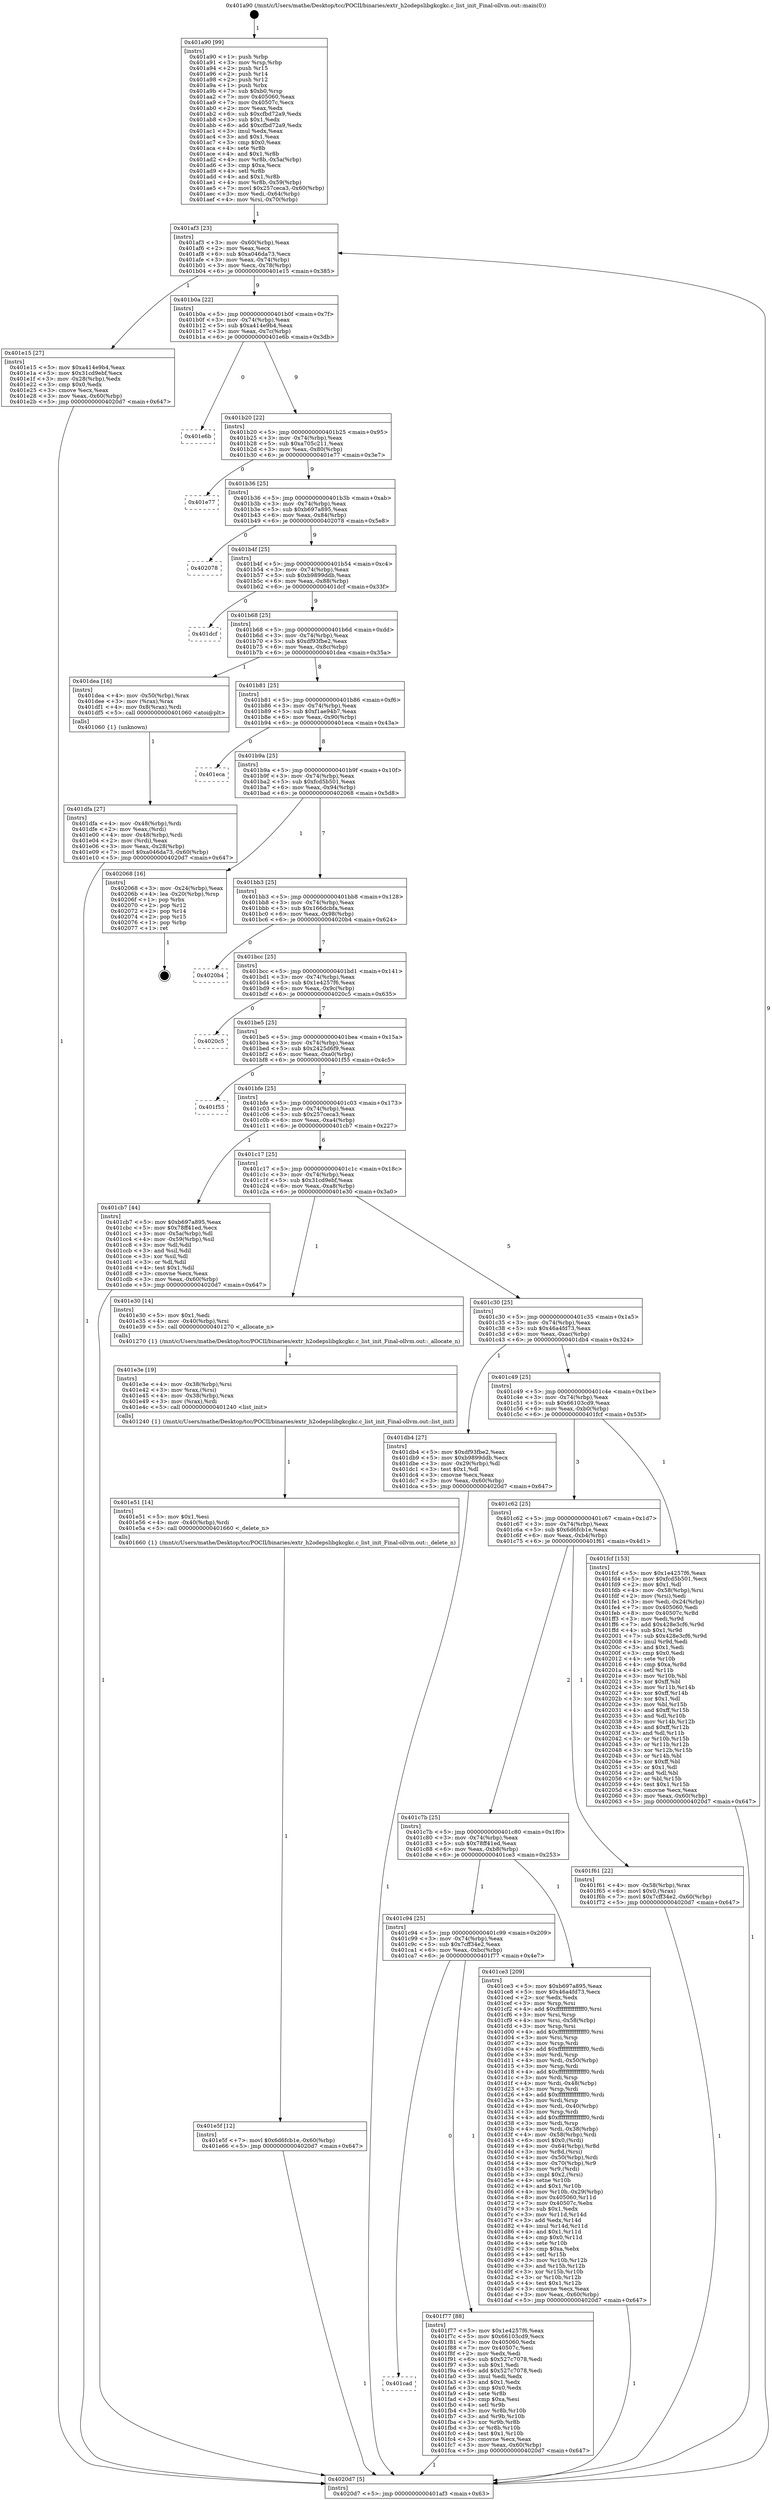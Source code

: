 digraph "0x401a90" {
  label = "0x401a90 (/mnt/c/Users/mathe/Desktop/tcc/POCII/binaries/extr_h2odepslibgkcgkc.c_list_init_Final-ollvm.out::main(0))"
  labelloc = "t"
  node[shape=record]

  Entry [label="",width=0.3,height=0.3,shape=circle,fillcolor=black,style=filled]
  "0x401af3" [label="{
     0x401af3 [23]\l
     | [instrs]\l
     &nbsp;&nbsp;0x401af3 \<+3\>: mov -0x60(%rbp),%eax\l
     &nbsp;&nbsp;0x401af6 \<+2\>: mov %eax,%ecx\l
     &nbsp;&nbsp;0x401af8 \<+6\>: sub $0xa046da73,%ecx\l
     &nbsp;&nbsp;0x401afe \<+3\>: mov %eax,-0x74(%rbp)\l
     &nbsp;&nbsp;0x401b01 \<+3\>: mov %ecx,-0x78(%rbp)\l
     &nbsp;&nbsp;0x401b04 \<+6\>: je 0000000000401e15 \<main+0x385\>\l
  }"]
  "0x401e15" [label="{
     0x401e15 [27]\l
     | [instrs]\l
     &nbsp;&nbsp;0x401e15 \<+5\>: mov $0xa414e9b4,%eax\l
     &nbsp;&nbsp;0x401e1a \<+5\>: mov $0x31cd9ebf,%ecx\l
     &nbsp;&nbsp;0x401e1f \<+3\>: mov -0x28(%rbp),%edx\l
     &nbsp;&nbsp;0x401e22 \<+3\>: cmp $0x0,%edx\l
     &nbsp;&nbsp;0x401e25 \<+3\>: cmove %ecx,%eax\l
     &nbsp;&nbsp;0x401e28 \<+3\>: mov %eax,-0x60(%rbp)\l
     &nbsp;&nbsp;0x401e2b \<+5\>: jmp 00000000004020d7 \<main+0x647\>\l
  }"]
  "0x401b0a" [label="{
     0x401b0a [22]\l
     | [instrs]\l
     &nbsp;&nbsp;0x401b0a \<+5\>: jmp 0000000000401b0f \<main+0x7f\>\l
     &nbsp;&nbsp;0x401b0f \<+3\>: mov -0x74(%rbp),%eax\l
     &nbsp;&nbsp;0x401b12 \<+5\>: sub $0xa414e9b4,%eax\l
     &nbsp;&nbsp;0x401b17 \<+3\>: mov %eax,-0x7c(%rbp)\l
     &nbsp;&nbsp;0x401b1a \<+6\>: je 0000000000401e6b \<main+0x3db\>\l
  }"]
  Exit [label="",width=0.3,height=0.3,shape=circle,fillcolor=black,style=filled,peripheries=2]
  "0x401e6b" [label="{
     0x401e6b\l
  }", style=dashed]
  "0x401b20" [label="{
     0x401b20 [22]\l
     | [instrs]\l
     &nbsp;&nbsp;0x401b20 \<+5\>: jmp 0000000000401b25 \<main+0x95\>\l
     &nbsp;&nbsp;0x401b25 \<+3\>: mov -0x74(%rbp),%eax\l
     &nbsp;&nbsp;0x401b28 \<+5\>: sub $0xa705c211,%eax\l
     &nbsp;&nbsp;0x401b2d \<+3\>: mov %eax,-0x80(%rbp)\l
     &nbsp;&nbsp;0x401b30 \<+6\>: je 0000000000401e77 \<main+0x3e7\>\l
  }"]
  "0x401cad" [label="{
     0x401cad\l
  }", style=dashed]
  "0x401e77" [label="{
     0x401e77\l
  }", style=dashed]
  "0x401b36" [label="{
     0x401b36 [25]\l
     | [instrs]\l
     &nbsp;&nbsp;0x401b36 \<+5\>: jmp 0000000000401b3b \<main+0xab\>\l
     &nbsp;&nbsp;0x401b3b \<+3\>: mov -0x74(%rbp),%eax\l
     &nbsp;&nbsp;0x401b3e \<+5\>: sub $0xb697a895,%eax\l
     &nbsp;&nbsp;0x401b43 \<+6\>: mov %eax,-0x84(%rbp)\l
     &nbsp;&nbsp;0x401b49 \<+6\>: je 0000000000402078 \<main+0x5e8\>\l
  }"]
  "0x401f77" [label="{
     0x401f77 [88]\l
     | [instrs]\l
     &nbsp;&nbsp;0x401f77 \<+5\>: mov $0x1e4257f6,%eax\l
     &nbsp;&nbsp;0x401f7c \<+5\>: mov $0x66103cd9,%ecx\l
     &nbsp;&nbsp;0x401f81 \<+7\>: mov 0x405060,%edx\l
     &nbsp;&nbsp;0x401f88 \<+7\>: mov 0x40507c,%esi\l
     &nbsp;&nbsp;0x401f8f \<+2\>: mov %edx,%edi\l
     &nbsp;&nbsp;0x401f91 \<+6\>: sub $0x527c7078,%edi\l
     &nbsp;&nbsp;0x401f97 \<+3\>: sub $0x1,%edi\l
     &nbsp;&nbsp;0x401f9a \<+6\>: add $0x527c7078,%edi\l
     &nbsp;&nbsp;0x401fa0 \<+3\>: imul %edi,%edx\l
     &nbsp;&nbsp;0x401fa3 \<+3\>: and $0x1,%edx\l
     &nbsp;&nbsp;0x401fa6 \<+3\>: cmp $0x0,%edx\l
     &nbsp;&nbsp;0x401fa9 \<+4\>: sete %r8b\l
     &nbsp;&nbsp;0x401fad \<+3\>: cmp $0xa,%esi\l
     &nbsp;&nbsp;0x401fb0 \<+4\>: setl %r9b\l
     &nbsp;&nbsp;0x401fb4 \<+3\>: mov %r8b,%r10b\l
     &nbsp;&nbsp;0x401fb7 \<+3\>: and %r9b,%r10b\l
     &nbsp;&nbsp;0x401fba \<+3\>: xor %r9b,%r8b\l
     &nbsp;&nbsp;0x401fbd \<+3\>: or %r8b,%r10b\l
     &nbsp;&nbsp;0x401fc0 \<+4\>: test $0x1,%r10b\l
     &nbsp;&nbsp;0x401fc4 \<+3\>: cmovne %ecx,%eax\l
     &nbsp;&nbsp;0x401fc7 \<+3\>: mov %eax,-0x60(%rbp)\l
     &nbsp;&nbsp;0x401fca \<+5\>: jmp 00000000004020d7 \<main+0x647\>\l
  }"]
  "0x402078" [label="{
     0x402078\l
  }", style=dashed]
  "0x401b4f" [label="{
     0x401b4f [25]\l
     | [instrs]\l
     &nbsp;&nbsp;0x401b4f \<+5\>: jmp 0000000000401b54 \<main+0xc4\>\l
     &nbsp;&nbsp;0x401b54 \<+3\>: mov -0x74(%rbp),%eax\l
     &nbsp;&nbsp;0x401b57 \<+5\>: sub $0xb9899ddb,%eax\l
     &nbsp;&nbsp;0x401b5c \<+6\>: mov %eax,-0x88(%rbp)\l
     &nbsp;&nbsp;0x401b62 \<+6\>: je 0000000000401dcf \<main+0x33f\>\l
  }"]
  "0x401e5f" [label="{
     0x401e5f [12]\l
     | [instrs]\l
     &nbsp;&nbsp;0x401e5f \<+7\>: movl $0x6d6fcb1e,-0x60(%rbp)\l
     &nbsp;&nbsp;0x401e66 \<+5\>: jmp 00000000004020d7 \<main+0x647\>\l
  }"]
  "0x401dcf" [label="{
     0x401dcf\l
  }", style=dashed]
  "0x401b68" [label="{
     0x401b68 [25]\l
     | [instrs]\l
     &nbsp;&nbsp;0x401b68 \<+5\>: jmp 0000000000401b6d \<main+0xdd\>\l
     &nbsp;&nbsp;0x401b6d \<+3\>: mov -0x74(%rbp),%eax\l
     &nbsp;&nbsp;0x401b70 \<+5\>: sub $0xdf93fbe2,%eax\l
     &nbsp;&nbsp;0x401b75 \<+6\>: mov %eax,-0x8c(%rbp)\l
     &nbsp;&nbsp;0x401b7b \<+6\>: je 0000000000401dea \<main+0x35a\>\l
  }"]
  "0x401e51" [label="{
     0x401e51 [14]\l
     | [instrs]\l
     &nbsp;&nbsp;0x401e51 \<+5\>: mov $0x1,%esi\l
     &nbsp;&nbsp;0x401e56 \<+4\>: mov -0x40(%rbp),%rdi\l
     &nbsp;&nbsp;0x401e5a \<+5\>: call 0000000000401660 \<_delete_n\>\l
     | [calls]\l
     &nbsp;&nbsp;0x401660 \{1\} (/mnt/c/Users/mathe/Desktop/tcc/POCII/binaries/extr_h2odepslibgkcgkc.c_list_init_Final-ollvm.out::_delete_n)\l
  }"]
  "0x401dea" [label="{
     0x401dea [16]\l
     | [instrs]\l
     &nbsp;&nbsp;0x401dea \<+4\>: mov -0x50(%rbp),%rax\l
     &nbsp;&nbsp;0x401dee \<+3\>: mov (%rax),%rax\l
     &nbsp;&nbsp;0x401df1 \<+4\>: mov 0x8(%rax),%rdi\l
     &nbsp;&nbsp;0x401df5 \<+5\>: call 0000000000401060 \<atoi@plt\>\l
     | [calls]\l
     &nbsp;&nbsp;0x401060 \{1\} (unknown)\l
  }"]
  "0x401b81" [label="{
     0x401b81 [25]\l
     | [instrs]\l
     &nbsp;&nbsp;0x401b81 \<+5\>: jmp 0000000000401b86 \<main+0xf6\>\l
     &nbsp;&nbsp;0x401b86 \<+3\>: mov -0x74(%rbp),%eax\l
     &nbsp;&nbsp;0x401b89 \<+5\>: sub $0xf1ae94b7,%eax\l
     &nbsp;&nbsp;0x401b8e \<+6\>: mov %eax,-0x90(%rbp)\l
     &nbsp;&nbsp;0x401b94 \<+6\>: je 0000000000401eca \<main+0x43a\>\l
  }"]
  "0x401e3e" [label="{
     0x401e3e [19]\l
     | [instrs]\l
     &nbsp;&nbsp;0x401e3e \<+4\>: mov -0x38(%rbp),%rsi\l
     &nbsp;&nbsp;0x401e42 \<+3\>: mov %rax,(%rsi)\l
     &nbsp;&nbsp;0x401e45 \<+4\>: mov -0x38(%rbp),%rax\l
     &nbsp;&nbsp;0x401e49 \<+3\>: mov (%rax),%rdi\l
     &nbsp;&nbsp;0x401e4c \<+5\>: call 0000000000401240 \<list_init\>\l
     | [calls]\l
     &nbsp;&nbsp;0x401240 \{1\} (/mnt/c/Users/mathe/Desktop/tcc/POCII/binaries/extr_h2odepslibgkcgkc.c_list_init_Final-ollvm.out::list_init)\l
  }"]
  "0x401eca" [label="{
     0x401eca\l
  }", style=dashed]
  "0x401b9a" [label="{
     0x401b9a [25]\l
     | [instrs]\l
     &nbsp;&nbsp;0x401b9a \<+5\>: jmp 0000000000401b9f \<main+0x10f\>\l
     &nbsp;&nbsp;0x401b9f \<+3\>: mov -0x74(%rbp),%eax\l
     &nbsp;&nbsp;0x401ba2 \<+5\>: sub $0xfcd5b501,%eax\l
     &nbsp;&nbsp;0x401ba7 \<+6\>: mov %eax,-0x94(%rbp)\l
     &nbsp;&nbsp;0x401bad \<+6\>: je 0000000000402068 \<main+0x5d8\>\l
  }"]
  "0x401dfa" [label="{
     0x401dfa [27]\l
     | [instrs]\l
     &nbsp;&nbsp;0x401dfa \<+4\>: mov -0x48(%rbp),%rdi\l
     &nbsp;&nbsp;0x401dfe \<+2\>: mov %eax,(%rdi)\l
     &nbsp;&nbsp;0x401e00 \<+4\>: mov -0x48(%rbp),%rdi\l
     &nbsp;&nbsp;0x401e04 \<+2\>: mov (%rdi),%eax\l
     &nbsp;&nbsp;0x401e06 \<+3\>: mov %eax,-0x28(%rbp)\l
     &nbsp;&nbsp;0x401e09 \<+7\>: movl $0xa046da73,-0x60(%rbp)\l
     &nbsp;&nbsp;0x401e10 \<+5\>: jmp 00000000004020d7 \<main+0x647\>\l
  }"]
  "0x402068" [label="{
     0x402068 [16]\l
     | [instrs]\l
     &nbsp;&nbsp;0x402068 \<+3\>: mov -0x24(%rbp),%eax\l
     &nbsp;&nbsp;0x40206b \<+4\>: lea -0x20(%rbp),%rsp\l
     &nbsp;&nbsp;0x40206f \<+1\>: pop %rbx\l
     &nbsp;&nbsp;0x402070 \<+2\>: pop %r12\l
     &nbsp;&nbsp;0x402072 \<+2\>: pop %r14\l
     &nbsp;&nbsp;0x402074 \<+2\>: pop %r15\l
     &nbsp;&nbsp;0x402076 \<+1\>: pop %rbp\l
     &nbsp;&nbsp;0x402077 \<+1\>: ret\l
  }"]
  "0x401bb3" [label="{
     0x401bb3 [25]\l
     | [instrs]\l
     &nbsp;&nbsp;0x401bb3 \<+5\>: jmp 0000000000401bb8 \<main+0x128\>\l
     &nbsp;&nbsp;0x401bb8 \<+3\>: mov -0x74(%rbp),%eax\l
     &nbsp;&nbsp;0x401bbb \<+5\>: sub $0x166dcbfa,%eax\l
     &nbsp;&nbsp;0x401bc0 \<+6\>: mov %eax,-0x98(%rbp)\l
     &nbsp;&nbsp;0x401bc6 \<+6\>: je 00000000004020b4 \<main+0x624\>\l
  }"]
  "0x401c94" [label="{
     0x401c94 [25]\l
     | [instrs]\l
     &nbsp;&nbsp;0x401c94 \<+5\>: jmp 0000000000401c99 \<main+0x209\>\l
     &nbsp;&nbsp;0x401c99 \<+3\>: mov -0x74(%rbp),%eax\l
     &nbsp;&nbsp;0x401c9c \<+5\>: sub $0x7cff34e2,%eax\l
     &nbsp;&nbsp;0x401ca1 \<+6\>: mov %eax,-0xbc(%rbp)\l
     &nbsp;&nbsp;0x401ca7 \<+6\>: je 0000000000401f77 \<main+0x4e7\>\l
  }"]
  "0x4020b4" [label="{
     0x4020b4\l
  }", style=dashed]
  "0x401bcc" [label="{
     0x401bcc [25]\l
     | [instrs]\l
     &nbsp;&nbsp;0x401bcc \<+5\>: jmp 0000000000401bd1 \<main+0x141\>\l
     &nbsp;&nbsp;0x401bd1 \<+3\>: mov -0x74(%rbp),%eax\l
     &nbsp;&nbsp;0x401bd4 \<+5\>: sub $0x1e4257f6,%eax\l
     &nbsp;&nbsp;0x401bd9 \<+6\>: mov %eax,-0x9c(%rbp)\l
     &nbsp;&nbsp;0x401bdf \<+6\>: je 00000000004020c5 \<main+0x635\>\l
  }"]
  "0x401ce3" [label="{
     0x401ce3 [209]\l
     | [instrs]\l
     &nbsp;&nbsp;0x401ce3 \<+5\>: mov $0xb697a895,%eax\l
     &nbsp;&nbsp;0x401ce8 \<+5\>: mov $0x46a4fd73,%ecx\l
     &nbsp;&nbsp;0x401ced \<+2\>: xor %edx,%edx\l
     &nbsp;&nbsp;0x401cef \<+3\>: mov %rsp,%rsi\l
     &nbsp;&nbsp;0x401cf2 \<+4\>: add $0xfffffffffffffff0,%rsi\l
     &nbsp;&nbsp;0x401cf6 \<+3\>: mov %rsi,%rsp\l
     &nbsp;&nbsp;0x401cf9 \<+4\>: mov %rsi,-0x58(%rbp)\l
     &nbsp;&nbsp;0x401cfd \<+3\>: mov %rsp,%rsi\l
     &nbsp;&nbsp;0x401d00 \<+4\>: add $0xfffffffffffffff0,%rsi\l
     &nbsp;&nbsp;0x401d04 \<+3\>: mov %rsi,%rsp\l
     &nbsp;&nbsp;0x401d07 \<+3\>: mov %rsp,%rdi\l
     &nbsp;&nbsp;0x401d0a \<+4\>: add $0xfffffffffffffff0,%rdi\l
     &nbsp;&nbsp;0x401d0e \<+3\>: mov %rdi,%rsp\l
     &nbsp;&nbsp;0x401d11 \<+4\>: mov %rdi,-0x50(%rbp)\l
     &nbsp;&nbsp;0x401d15 \<+3\>: mov %rsp,%rdi\l
     &nbsp;&nbsp;0x401d18 \<+4\>: add $0xfffffffffffffff0,%rdi\l
     &nbsp;&nbsp;0x401d1c \<+3\>: mov %rdi,%rsp\l
     &nbsp;&nbsp;0x401d1f \<+4\>: mov %rdi,-0x48(%rbp)\l
     &nbsp;&nbsp;0x401d23 \<+3\>: mov %rsp,%rdi\l
     &nbsp;&nbsp;0x401d26 \<+4\>: add $0xfffffffffffffff0,%rdi\l
     &nbsp;&nbsp;0x401d2a \<+3\>: mov %rdi,%rsp\l
     &nbsp;&nbsp;0x401d2d \<+4\>: mov %rdi,-0x40(%rbp)\l
     &nbsp;&nbsp;0x401d31 \<+3\>: mov %rsp,%rdi\l
     &nbsp;&nbsp;0x401d34 \<+4\>: add $0xfffffffffffffff0,%rdi\l
     &nbsp;&nbsp;0x401d38 \<+3\>: mov %rdi,%rsp\l
     &nbsp;&nbsp;0x401d3b \<+4\>: mov %rdi,-0x38(%rbp)\l
     &nbsp;&nbsp;0x401d3f \<+4\>: mov -0x58(%rbp),%rdi\l
     &nbsp;&nbsp;0x401d43 \<+6\>: movl $0x0,(%rdi)\l
     &nbsp;&nbsp;0x401d49 \<+4\>: mov -0x64(%rbp),%r8d\l
     &nbsp;&nbsp;0x401d4d \<+3\>: mov %r8d,(%rsi)\l
     &nbsp;&nbsp;0x401d50 \<+4\>: mov -0x50(%rbp),%rdi\l
     &nbsp;&nbsp;0x401d54 \<+4\>: mov -0x70(%rbp),%r9\l
     &nbsp;&nbsp;0x401d58 \<+3\>: mov %r9,(%rdi)\l
     &nbsp;&nbsp;0x401d5b \<+3\>: cmpl $0x2,(%rsi)\l
     &nbsp;&nbsp;0x401d5e \<+4\>: setne %r10b\l
     &nbsp;&nbsp;0x401d62 \<+4\>: and $0x1,%r10b\l
     &nbsp;&nbsp;0x401d66 \<+4\>: mov %r10b,-0x29(%rbp)\l
     &nbsp;&nbsp;0x401d6a \<+8\>: mov 0x405060,%r11d\l
     &nbsp;&nbsp;0x401d72 \<+7\>: mov 0x40507c,%ebx\l
     &nbsp;&nbsp;0x401d79 \<+3\>: sub $0x1,%edx\l
     &nbsp;&nbsp;0x401d7c \<+3\>: mov %r11d,%r14d\l
     &nbsp;&nbsp;0x401d7f \<+3\>: add %edx,%r14d\l
     &nbsp;&nbsp;0x401d82 \<+4\>: imul %r14d,%r11d\l
     &nbsp;&nbsp;0x401d86 \<+4\>: and $0x1,%r11d\l
     &nbsp;&nbsp;0x401d8a \<+4\>: cmp $0x0,%r11d\l
     &nbsp;&nbsp;0x401d8e \<+4\>: sete %r10b\l
     &nbsp;&nbsp;0x401d92 \<+3\>: cmp $0xa,%ebx\l
     &nbsp;&nbsp;0x401d95 \<+4\>: setl %r15b\l
     &nbsp;&nbsp;0x401d99 \<+3\>: mov %r10b,%r12b\l
     &nbsp;&nbsp;0x401d9c \<+3\>: and %r15b,%r12b\l
     &nbsp;&nbsp;0x401d9f \<+3\>: xor %r15b,%r10b\l
     &nbsp;&nbsp;0x401da2 \<+3\>: or %r10b,%r12b\l
     &nbsp;&nbsp;0x401da5 \<+4\>: test $0x1,%r12b\l
     &nbsp;&nbsp;0x401da9 \<+3\>: cmovne %ecx,%eax\l
     &nbsp;&nbsp;0x401dac \<+3\>: mov %eax,-0x60(%rbp)\l
     &nbsp;&nbsp;0x401daf \<+5\>: jmp 00000000004020d7 \<main+0x647\>\l
  }"]
  "0x4020c5" [label="{
     0x4020c5\l
  }", style=dashed]
  "0x401be5" [label="{
     0x401be5 [25]\l
     | [instrs]\l
     &nbsp;&nbsp;0x401be5 \<+5\>: jmp 0000000000401bea \<main+0x15a\>\l
     &nbsp;&nbsp;0x401bea \<+3\>: mov -0x74(%rbp),%eax\l
     &nbsp;&nbsp;0x401bed \<+5\>: sub $0x2425d6f9,%eax\l
     &nbsp;&nbsp;0x401bf2 \<+6\>: mov %eax,-0xa0(%rbp)\l
     &nbsp;&nbsp;0x401bf8 \<+6\>: je 0000000000401f55 \<main+0x4c5\>\l
  }"]
  "0x401c7b" [label="{
     0x401c7b [25]\l
     | [instrs]\l
     &nbsp;&nbsp;0x401c7b \<+5\>: jmp 0000000000401c80 \<main+0x1f0\>\l
     &nbsp;&nbsp;0x401c80 \<+3\>: mov -0x74(%rbp),%eax\l
     &nbsp;&nbsp;0x401c83 \<+5\>: sub $0x78ff41ed,%eax\l
     &nbsp;&nbsp;0x401c88 \<+6\>: mov %eax,-0xb8(%rbp)\l
     &nbsp;&nbsp;0x401c8e \<+6\>: je 0000000000401ce3 \<main+0x253\>\l
  }"]
  "0x401f55" [label="{
     0x401f55\l
  }", style=dashed]
  "0x401bfe" [label="{
     0x401bfe [25]\l
     | [instrs]\l
     &nbsp;&nbsp;0x401bfe \<+5\>: jmp 0000000000401c03 \<main+0x173\>\l
     &nbsp;&nbsp;0x401c03 \<+3\>: mov -0x74(%rbp),%eax\l
     &nbsp;&nbsp;0x401c06 \<+5\>: sub $0x257ceca3,%eax\l
     &nbsp;&nbsp;0x401c0b \<+6\>: mov %eax,-0xa4(%rbp)\l
     &nbsp;&nbsp;0x401c11 \<+6\>: je 0000000000401cb7 \<main+0x227\>\l
  }"]
  "0x401f61" [label="{
     0x401f61 [22]\l
     | [instrs]\l
     &nbsp;&nbsp;0x401f61 \<+4\>: mov -0x58(%rbp),%rax\l
     &nbsp;&nbsp;0x401f65 \<+6\>: movl $0x0,(%rax)\l
     &nbsp;&nbsp;0x401f6b \<+7\>: movl $0x7cff34e2,-0x60(%rbp)\l
     &nbsp;&nbsp;0x401f72 \<+5\>: jmp 00000000004020d7 \<main+0x647\>\l
  }"]
  "0x401cb7" [label="{
     0x401cb7 [44]\l
     | [instrs]\l
     &nbsp;&nbsp;0x401cb7 \<+5\>: mov $0xb697a895,%eax\l
     &nbsp;&nbsp;0x401cbc \<+5\>: mov $0x78ff41ed,%ecx\l
     &nbsp;&nbsp;0x401cc1 \<+3\>: mov -0x5a(%rbp),%dl\l
     &nbsp;&nbsp;0x401cc4 \<+4\>: mov -0x59(%rbp),%sil\l
     &nbsp;&nbsp;0x401cc8 \<+3\>: mov %dl,%dil\l
     &nbsp;&nbsp;0x401ccb \<+3\>: and %sil,%dil\l
     &nbsp;&nbsp;0x401cce \<+3\>: xor %sil,%dl\l
     &nbsp;&nbsp;0x401cd1 \<+3\>: or %dl,%dil\l
     &nbsp;&nbsp;0x401cd4 \<+4\>: test $0x1,%dil\l
     &nbsp;&nbsp;0x401cd8 \<+3\>: cmovne %ecx,%eax\l
     &nbsp;&nbsp;0x401cdb \<+3\>: mov %eax,-0x60(%rbp)\l
     &nbsp;&nbsp;0x401cde \<+5\>: jmp 00000000004020d7 \<main+0x647\>\l
  }"]
  "0x401c17" [label="{
     0x401c17 [25]\l
     | [instrs]\l
     &nbsp;&nbsp;0x401c17 \<+5\>: jmp 0000000000401c1c \<main+0x18c\>\l
     &nbsp;&nbsp;0x401c1c \<+3\>: mov -0x74(%rbp),%eax\l
     &nbsp;&nbsp;0x401c1f \<+5\>: sub $0x31cd9ebf,%eax\l
     &nbsp;&nbsp;0x401c24 \<+6\>: mov %eax,-0xa8(%rbp)\l
     &nbsp;&nbsp;0x401c2a \<+6\>: je 0000000000401e30 \<main+0x3a0\>\l
  }"]
  "0x4020d7" [label="{
     0x4020d7 [5]\l
     | [instrs]\l
     &nbsp;&nbsp;0x4020d7 \<+5\>: jmp 0000000000401af3 \<main+0x63\>\l
  }"]
  "0x401a90" [label="{
     0x401a90 [99]\l
     | [instrs]\l
     &nbsp;&nbsp;0x401a90 \<+1\>: push %rbp\l
     &nbsp;&nbsp;0x401a91 \<+3\>: mov %rsp,%rbp\l
     &nbsp;&nbsp;0x401a94 \<+2\>: push %r15\l
     &nbsp;&nbsp;0x401a96 \<+2\>: push %r14\l
     &nbsp;&nbsp;0x401a98 \<+2\>: push %r12\l
     &nbsp;&nbsp;0x401a9a \<+1\>: push %rbx\l
     &nbsp;&nbsp;0x401a9b \<+7\>: sub $0xb0,%rsp\l
     &nbsp;&nbsp;0x401aa2 \<+7\>: mov 0x405060,%eax\l
     &nbsp;&nbsp;0x401aa9 \<+7\>: mov 0x40507c,%ecx\l
     &nbsp;&nbsp;0x401ab0 \<+2\>: mov %eax,%edx\l
     &nbsp;&nbsp;0x401ab2 \<+6\>: sub $0xcfbd72a9,%edx\l
     &nbsp;&nbsp;0x401ab8 \<+3\>: sub $0x1,%edx\l
     &nbsp;&nbsp;0x401abb \<+6\>: add $0xcfbd72a9,%edx\l
     &nbsp;&nbsp;0x401ac1 \<+3\>: imul %edx,%eax\l
     &nbsp;&nbsp;0x401ac4 \<+3\>: and $0x1,%eax\l
     &nbsp;&nbsp;0x401ac7 \<+3\>: cmp $0x0,%eax\l
     &nbsp;&nbsp;0x401aca \<+4\>: sete %r8b\l
     &nbsp;&nbsp;0x401ace \<+4\>: and $0x1,%r8b\l
     &nbsp;&nbsp;0x401ad2 \<+4\>: mov %r8b,-0x5a(%rbp)\l
     &nbsp;&nbsp;0x401ad6 \<+3\>: cmp $0xa,%ecx\l
     &nbsp;&nbsp;0x401ad9 \<+4\>: setl %r8b\l
     &nbsp;&nbsp;0x401add \<+4\>: and $0x1,%r8b\l
     &nbsp;&nbsp;0x401ae1 \<+4\>: mov %r8b,-0x59(%rbp)\l
     &nbsp;&nbsp;0x401ae5 \<+7\>: movl $0x257ceca3,-0x60(%rbp)\l
     &nbsp;&nbsp;0x401aec \<+3\>: mov %edi,-0x64(%rbp)\l
     &nbsp;&nbsp;0x401aef \<+4\>: mov %rsi,-0x70(%rbp)\l
  }"]
  "0x401c62" [label="{
     0x401c62 [25]\l
     | [instrs]\l
     &nbsp;&nbsp;0x401c62 \<+5\>: jmp 0000000000401c67 \<main+0x1d7\>\l
     &nbsp;&nbsp;0x401c67 \<+3\>: mov -0x74(%rbp),%eax\l
     &nbsp;&nbsp;0x401c6a \<+5\>: sub $0x6d6fcb1e,%eax\l
     &nbsp;&nbsp;0x401c6f \<+6\>: mov %eax,-0xb4(%rbp)\l
     &nbsp;&nbsp;0x401c75 \<+6\>: je 0000000000401f61 \<main+0x4d1\>\l
  }"]
  "0x401e30" [label="{
     0x401e30 [14]\l
     | [instrs]\l
     &nbsp;&nbsp;0x401e30 \<+5\>: mov $0x1,%edi\l
     &nbsp;&nbsp;0x401e35 \<+4\>: mov -0x40(%rbp),%rsi\l
     &nbsp;&nbsp;0x401e39 \<+5\>: call 0000000000401270 \<_allocate_n\>\l
     | [calls]\l
     &nbsp;&nbsp;0x401270 \{1\} (/mnt/c/Users/mathe/Desktop/tcc/POCII/binaries/extr_h2odepslibgkcgkc.c_list_init_Final-ollvm.out::_allocate_n)\l
  }"]
  "0x401c30" [label="{
     0x401c30 [25]\l
     | [instrs]\l
     &nbsp;&nbsp;0x401c30 \<+5\>: jmp 0000000000401c35 \<main+0x1a5\>\l
     &nbsp;&nbsp;0x401c35 \<+3\>: mov -0x74(%rbp),%eax\l
     &nbsp;&nbsp;0x401c38 \<+5\>: sub $0x46a4fd73,%eax\l
     &nbsp;&nbsp;0x401c3d \<+6\>: mov %eax,-0xac(%rbp)\l
     &nbsp;&nbsp;0x401c43 \<+6\>: je 0000000000401db4 \<main+0x324\>\l
  }"]
  "0x401fcf" [label="{
     0x401fcf [153]\l
     | [instrs]\l
     &nbsp;&nbsp;0x401fcf \<+5\>: mov $0x1e4257f6,%eax\l
     &nbsp;&nbsp;0x401fd4 \<+5\>: mov $0xfcd5b501,%ecx\l
     &nbsp;&nbsp;0x401fd9 \<+2\>: mov $0x1,%dl\l
     &nbsp;&nbsp;0x401fdb \<+4\>: mov -0x58(%rbp),%rsi\l
     &nbsp;&nbsp;0x401fdf \<+2\>: mov (%rsi),%edi\l
     &nbsp;&nbsp;0x401fe1 \<+3\>: mov %edi,-0x24(%rbp)\l
     &nbsp;&nbsp;0x401fe4 \<+7\>: mov 0x405060,%edi\l
     &nbsp;&nbsp;0x401feb \<+8\>: mov 0x40507c,%r8d\l
     &nbsp;&nbsp;0x401ff3 \<+3\>: mov %edi,%r9d\l
     &nbsp;&nbsp;0x401ff6 \<+7\>: add $0x428e3cf6,%r9d\l
     &nbsp;&nbsp;0x401ffd \<+4\>: sub $0x1,%r9d\l
     &nbsp;&nbsp;0x402001 \<+7\>: sub $0x428e3cf6,%r9d\l
     &nbsp;&nbsp;0x402008 \<+4\>: imul %r9d,%edi\l
     &nbsp;&nbsp;0x40200c \<+3\>: and $0x1,%edi\l
     &nbsp;&nbsp;0x40200f \<+3\>: cmp $0x0,%edi\l
     &nbsp;&nbsp;0x402012 \<+4\>: sete %r10b\l
     &nbsp;&nbsp;0x402016 \<+4\>: cmp $0xa,%r8d\l
     &nbsp;&nbsp;0x40201a \<+4\>: setl %r11b\l
     &nbsp;&nbsp;0x40201e \<+3\>: mov %r10b,%bl\l
     &nbsp;&nbsp;0x402021 \<+3\>: xor $0xff,%bl\l
     &nbsp;&nbsp;0x402024 \<+3\>: mov %r11b,%r14b\l
     &nbsp;&nbsp;0x402027 \<+4\>: xor $0xff,%r14b\l
     &nbsp;&nbsp;0x40202b \<+3\>: xor $0x1,%dl\l
     &nbsp;&nbsp;0x40202e \<+3\>: mov %bl,%r15b\l
     &nbsp;&nbsp;0x402031 \<+4\>: and $0xff,%r15b\l
     &nbsp;&nbsp;0x402035 \<+3\>: and %dl,%r10b\l
     &nbsp;&nbsp;0x402038 \<+3\>: mov %r14b,%r12b\l
     &nbsp;&nbsp;0x40203b \<+4\>: and $0xff,%r12b\l
     &nbsp;&nbsp;0x40203f \<+3\>: and %dl,%r11b\l
     &nbsp;&nbsp;0x402042 \<+3\>: or %r10b,%r15b\l
     &nbsp;&nbsp;0x402045 \<+3\>: or %r11b,%r12b\l
     &nbsp;&nbsp;0x402048 \<+3\>: xor %r12b,%r15b\l
     &nbsp;&nbsp;0x40204b \<+3\>: or %r14b,%bl\l
     &nbsp;&nbsp;0x40204e \<+3\>: xor $0xff,%bl\l
     &nbsp;&nbsp;0x402051 \<+3\>: or $0x1,%dl\l
     &nbsp;&nbsp;0x402054 \<+2\>: and %dl,%bl\l
     &nbsp;&nbsp;0x402056 \<+3\>: or %bl,%r15b\l
     &nbsp;&nbsp;0x402059 \<+4\>: test $0x1,%r15b\l
     &nbsp;&nbsp;0x40205d \<+3\>: cmovne %ecx,%eax\l
     &nbsp;&nbsp;0x402060 \<+3\>: mov %eax,-0x60(%rbp)\l
     &nbsp;&nbsp;0x402063 \<+5\>: jmp 00000000004020d7 \<main+0x647\>\l
  }"]
  "0x401db4" [label="{
     0x401db4 [27]\l
     | [instrs]\l
     &nbsp;&nbsp;0x401db4 \<+5\>: mov $0xdf93fbe2,%eax\l
     &nbsp;&nbsp;0x401db9 \<+5\>: mov $0xb9899ddb,%ecx\l
     &nbsp;&nbsp;0x401dbe \<+3\>: mov -0x29(%rbp),%dl\l
     &nbsp;&nbsp;0x401dc1 \<+3\>: test $0x1,%dl\l
     &nbsp;&nbsp;0x401dc4 \<+3\>: cmovne %ecx,%eax\l
     &nbsp;&nbsp;0x401dc7 \<+3\>: mov %eax,-0x60(%rbp)\l
     &nbsp;&nbsp;0x401dca \<+5\>: jmp 00000000004020d7 \<main+0x647\>\l
  }"]
  "0x401c49" [label="{
     0x401c49 [25]\l
     | [instrs]\l
     &nbsp;&nbsp;0x401c49 \<+5\>: jmp 0000000000401c4e \<main+0x1be\>\l
     &nbsp;&nbsp;0x401c4e \<+3\>: mov -0x74(%rbp),%eax\l
     &nbsp;&nbsp;0x401c51 \<+5\>: sub $0x66103cd9,%eax\l
     &nbsp;&nbsp;0x401c56 \<+6\>: mov %eax,-0xb0(%rbp)\l
     &nbsp;&nbsp;0x401c5c \<+6\>: je 0000000000401fcf \<main+0x53f\>\l
  }"]
  Entry -> "0x401a90" [label=" 1"]
  "0x401af3" -> "0x401e15" [label=" 1"]
  "0x401af3" -> "0x401b0a" [label=" 9"]
  "0x402068" -> Exit [label=" 1"]
  "0x401b0a" -> "0x401e6b" [label=" 0"]
  "0x401b0a" -> "0x401b20" [label=" 9"]
  "0x401fcf" -> "0x4020d7" [label=" 1"]
  "0x401b20" -> "0x401e77" [label=" 0"]
  "0x401b20" -> "0x401b36" [label=" 9"]
  "0x401f77" -> "0x4020d7" [label=" 1"]
  "0x401b36" -> "0x402078" [label=" 0"]
  "0x401b36" -> "0x401b4f" [label=" 9"]
  "0x401c94" -> "0x401cad" [label=" 0"]
  "0x401b4f" -> "0x401dcf" [label=" 0"]
  "0x401b4f" -> "0x401b68" [label=" 9"]
  "0x401c94" -> "0x401f77" [label=" 1"]
  "0x401b68" -> "0x401dea" [label=" 1"]
  "0x401b68" -> "0x401b81" [label=" 8"]
  "0x401f61" -> "0x4020d7" [label=" 1"]
  "0x401b81" -> "0x401eca" [label=" 0"]
  "0x401b81" -> "0x401b9a" [label=" 8"]
  "0x401e5f" -> "0x4020d7" [label=" 1"]
  "0x401b9a" -> "0x402068" [label=" 1"]
  "0x401b9a" -> "0x401bb3" [label=" 7"]
  "0x401e51" -> "0x401e5f" [label=" 1"]
  "0x401bb3" -> "0x4020b4" [label=" 0"]
  "0x401bb3" -> "0x401bcc" [label=" 7"]
  "0x401e3e" -> "0x401e51" [label=" 1"]
  "0x401bcc" -> "0x4020c5" [label=" 0"]
  "0x401bcc" -> "0x401be5" [label=" 7"]
  "0x401e30" -> "0x401e3e" [label=" 1"]
  "0x401be5" -> "0x401f55" [label=" 0"]
  "0x401be5" -> "0x401bfe" [label=" 7"]
  "0x401dfa" -> "0x4020d7" [label=" 1"]
  "0x401bfe" -> "0x401cb7" [label=" 1"]
  "0x401bfe" -> "0x401c17" [label=" 6"]
  "0x401cb7" -> "0x4020d7" [label=" 1"]
  "0x401a90" -> "0x401af3" [label=" 1"]
  "0x4020d7" -> "0x401af3" [label=" 9"]
  "0x401dea" -> "0x401dfa" [label=" 1"]
  "0x401c17" -> "0x401e30" [label=" 1"]
  "0x401c17" -> "0x401c30" [label=" 5"]
  "0x401ce3" -> "0x4020d7" [label=" 1"]
  "0x401c30" -> "0x401db4" [label=" 1"]
  "0x401c30" -> "0x401c49" [label=" 4"]
  "0x401c7b" -> "0x401c94" [label=" 1"]
  "0x401c49" -> "0x401fcf" [label=" 1"]
  "0x401c49" -> "0x401c62" [label=" 3"]
  "0x401db4" -> "0x4020d7" [label=" 1"]
  "0x401c62" -> "0x401f61" [label=" 1"]
  "0x401c62" -> "0x401c7b" [label=" 2"]
  "0x401e15" -> "0x4020d7" [label=" 1"]
  "0x401c7b" -> "0x401ce3" [label=" 1"]
}
